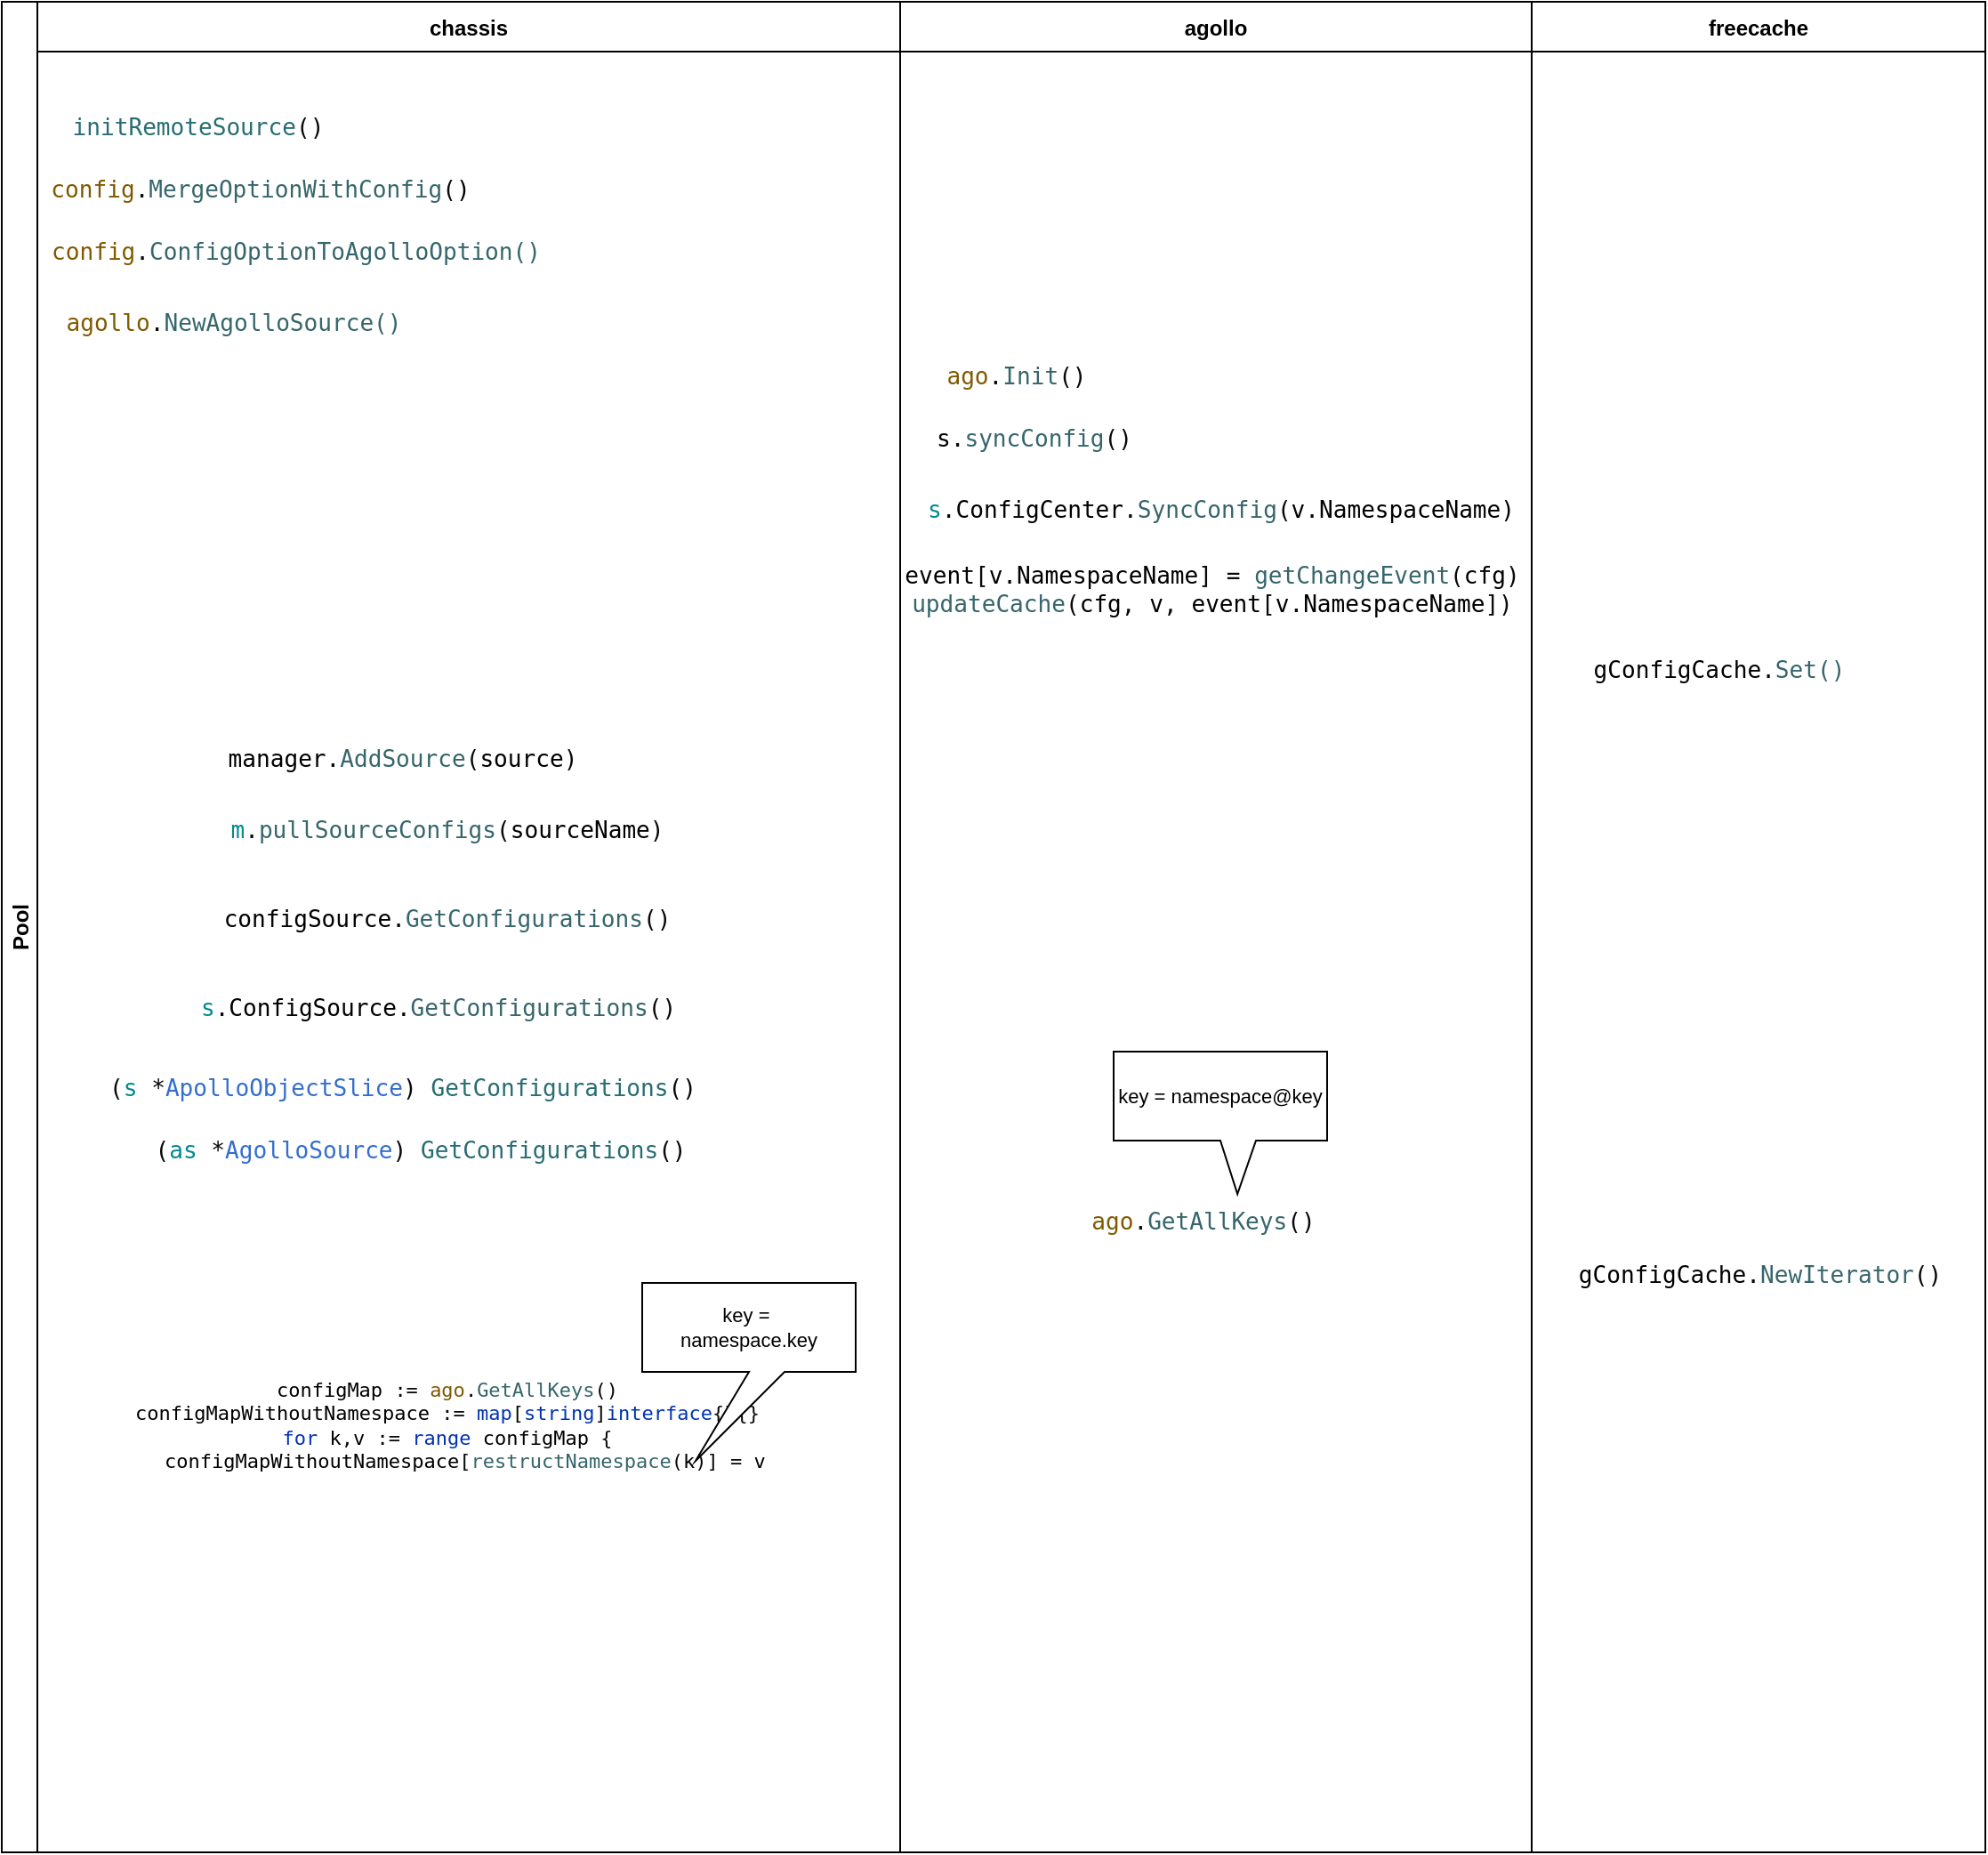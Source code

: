 <mxfile version="16.6.1" type="github">
  <diagram id="t7bcUUomW2BOegz2Xk4h" name="Page-1">
    <mxGraphModel dx="961" dy="618" grid="1" gridSize="10" guides="1" tooltips="1" connect="1" arrows="1" fold="1" page="1" pageScale="1" pageWidth="1200" pageHeight="1920" math="0" shadow="0">
      <root>
        <mxCell id="0" />
        <mxCell id="1" parent="0" />
        <mxCell id="iEwir_xT7ADvL_u3qVxk-1" value="Pool" style="swimlane;childLayout=stackLayout;resizeParent=1;resizeParentMax=0;startSize=20;horizontal=0;horizontalStack=1;" vertex="1" parent="1">
          <mxGeometry x="40" y="90" width="1115" height="1040" as="geometry" />
        </mxCell>
        <mxCell id="iEwir_xT7ADvL_u3qVxk-2" value="chassis" style="swimlane;startSize=28;" vertex="1" parent="iEwir_xT7ADvL_u3qVxk-1">
          <mxGeometry x="20" width="485" height="1040" as="geometry" />
        </mxCell>
        <mxCell id="iEwir_xT7ADvL_u3qVxk-6" value="&lt;pre style=&quot;background-color: #ffffff ; color: #080808 ; font-family: &amp;#34;jetbrains mono&amp;#34; , monospace ; font-size: 9.8pt&quot;&gt;&lt;span style=&quot;color: #286d73&quot;&gt;initRemoteSource&lt;/span&gt;()&lt;/pre&gt;" style="text;html=1;align=center;verticalAlign=middle;resizable=0;points=[];autosize=1;strokeColor=none;fillColor=none;" vertex="1" parent="iEwir_xT7ADvL_u3qVxk-2">
          <mxGeometry x="10" y="45" width="160" height="50" as="geometry" />
        </mxCell>
        <mxCell id="iEwir_xT7ADvL_u3qVxk-7" value="&lt;pre style=&quot;background-color: rgb(255 , 255 , 255) ; font-family: &amp;#34;jetbrains mono&amp;#34; , monospace ; font-size: 9.8pt&quot;&gt;&lt;span style=&quot;color: rgb(8 , 8 , 8)&quot;&gt;&lt;span style=&quot;color: #805900&quot;&gt;config&lt;/span&gt;.&lt;span style=&quot;color: #36666b&quot;&gt;MergeOptionWithConfig&lt;/span&gt;(&lt;/span&gt;)&lt;/pre&gt;" style="text;html=1;align=center;verticalAlign=middle;resizable=0;points=[];autosize=1;strokeColor=none;fillColor=none;" vertex="1" parent="iEwir_xT7ADvL_u3qVxk-2">
          <mxGeometry y="80" width="250" height="50" as="geometry" />
        </mxCell>
        <mxCell id="iEwir_xT7ADvL_u3qVxk-8" value="&lt;pre style=&quot;background-color: #ffffff ; color: #080808 ; font-family: &amp;#34;jetbrains mono&amp;#34; , monospace ; font-size: 9.8pt&quot;&gt;&lt;span style=&quot;color: #805900&quot;&gt;config&lt;/span&gt;.&lt;span style=&quot;color: #36666b&quot;&gt;ConfigOptionToAgolloOption()&lt;/span&gt;&lt;/pre&gt;" style="text;html=1;align=center;verticalAlign=middle;resizable=0;points=[];autosize=1;strokeColor=none;fillColor=none;" vertex="1" parent="iEwir_xT7ADvL_u3qVxk-2">
          <mxGeometry y="115" width="290" height="50" as="geometry" />
        </mxCell>
        <mxCell id="iEwir_xT7ADvL_u3qVxk-9" value="&lt;pre style=&quot;background-color: #ffffff ; color: #080808 ; font-family: &amp;#34;jetbrains mono&amp;#34; , monospace ; font-size: 9.8pt&quot;&gt;&lt;span style=&quot;color: #805900&quot;&gt;agollo&lt;/span&gt;.&lt;span style=&quot;color: #36666b&quot;&gt;NewAgolloSource()&lt;/span&gt;&lt;/pre&gt;" style="text;html=1;align=center;verticalAlign=middle;resizable=0;points=[];autosize=1;strokeColor=none;fillColor=none;" vertex="1" parent="iEwir_xT7ADvL_u3qVxk-2">
          <mxGeometry x="10" y="155" width="200" height="50" as="geometry" />
        </mxCell>
        <mxCell id="iEwir_xT7ADvL_u3qVxk-15" value="&lt;pre style=&quot;background-color: #ffffff ; color: #080808 ; font-family: &amp;#34;jetbrains mono&amp;#34; , monospace ; font-size: 9.8pt&quot;&gt;&lt;span style=&quot;color: #000000&quot;&gt;manager&lt;/span&gt;.&lt;span style=&quot;color: #36666b&quot;&gt;AddSource&lt;/span&gt;(&lt;span style=&quot;color: #000000&quot;&gt;source&lt;/span&gt;)&lt;/pre&gt;" style="text;html=1;align=center;verticalAlign=middle;resizable=0;points=[];autosize=1;strokeColor=none;fillColor=none;" vertex="1" parent="iEwir_xT7ADvL_u3qVxk-2">
          <mxGeometry x="100" y="400" width="210" height="50" as="geometry" />
        </mxCell>
        <mxCell id="iEwir_xT7ADvL_u3qVxk-16" value="&lt;pre style=&quot;background-color: #ffffff ; color: #080808 ; font-family: &amp;#34;jetbrains mono&amp;#34; , monospace ; font-size: 9.8pt&quot;&gt;&lt;span style=&quot;color: #008a91&quot;&gt;m&lt;/span&gt;.&lt;span style=&quot;color: #36666b&quot;&gt;pullSourceConfigs&lt;/span&gt;(&lt;span style=&quot;color: #000000&quot;&gt;sourceName&lt;/span&gt;)&lt;/pre&gt;" style="text;html=1;align=center;verticalAlign=middle;resizable=0;points=[];autosize=1;strokeColor=none;fillColor=none;" vertex="1" parent="iEwir_xT7ADvL_u3qVxk-2">
          <mxGeometry x="100" y="440" width="260" height="50" as="geometry" />
        </mxCell>
        <mxCell id="iEwir_xT7ADvL_u3qVxk-17" value="&lt;pre style=&quot;background-color: #ffffff ; color: #080808 ; font-family: &amp;#34;jetbrains mono&amp;#34; , monospace ; font-size: 9.8pt&quot;&gt;&lt;span style=&quot;color: #000000&quot;&gt;configSource&lt;/span&gt;.&lt;span style=&quot;color: #36666b&quot;&gt;GetConfigurations&lt;/span&gt;()&lt;/pre&gt;" style="text;html=1;align=center;verticalAlign=middle;resizable=0;points=[];autosize=1;strokeColor=none;fillColor=none;" vertex="1" parent="iEwir_xT7ADvL_u3qVxk-2">
          <mxGeometry x="95" y="490" width="270" height="50" as="geometry" />
        </mxCell>
        <mxCell id="iEwir_xT7ADvL_u3qVxk-18" value="&lt;pre style=&quot;background-color: #ffffff ; color: #080808 ; font-family: &amp;#34;jetbrains mono&amp;#34; , monospace ; font-size: 9.8pt&quot;&gt;&lt;span style=&quot;color: #008a91&quot;&gt;s&lt;/span&gt;.&lt;span style=&quot;color: #000000&quot;&gt;ConfigSource&lt;/span&gt;.&lt;span style=&quot;color: #36666b&quot;&gt;GetConfigurations&lt;/span&gt;()&lt;/pre&gt;" style="text;html=1;align=center;verticalAlign=middle;resizable=0;points=[];autosize=1;strokeColor=none;fillColor=none;" vertex="1" parent="iEwir_xT7ADvL_u3qVxk-2">
          <mxGeometry x="85" y="540" width="280" height="50" as="geometry" />
        </mxCell>
        <mxCell id="iEwir_xT7ADvL_u3qVxk-19" value="&lt;pre style=&quot;background-color: #ffffff ; color: #080808 ; font-family: &amp;#34;jetbrains mono&amp;#34; , monospace ; font-size: 9.8pt&quot;&gt;(&lt;span style=&quot;color: #008a91&quot;&gt;s &lt;/span&gt;*&lt;span style=&quot;color: #336ecc&quot;&gt;ApolloObjectSlice&lt;/span&gt;) &lt;span style=&quot;color: #286d73&quot;&gt;GetConfigurations&lt;/span&gt;()&lt;/pre&gt;" style="text;html=1;align=center;verticalAlign=middle;resizable=0;points=[];autosize=1;strokeColor=none;fillColor=none;" vertex="1" parent="iEwir_xT7ADvL_u3qVxk-2">
          <mxGeometry x="30" y="585" width="350" height="50" as="geometry" />
        </mxCell>
        <mxCell id="iEwir_xT7ADvL_u3qVxk-20" value="&lt;pre style=&quot;background-color: #ffffff ; color: #080808 ; font-family: &amp;#34;jetbrains mono&amp;#34; , monospace ; font-size: 9.8pt&quot;&gt;(&lt;span style=&quot;color: #008a91&quot;&gt;as &lt;/span&gt;*&lt;span style=&quot;color: #336ecc&quot;&gt;AgolloSource&lt;/span&gt;) &lt;span style=&quot;color: #286d73&quot;&gt;GetConfigurations&lt;/span&gt;()&lt;/pre&gt;" style="text;html=1;align=center;verticalAlign=middle;resizable=0;points=[];autosize=1;strokeColor=none;fillColor=none;" vertex="1" parent="iEwir_xT7ADvL_u3qVxk-2">
          <mxGeometry x="60" y="620" width="310" height="50" as="geometry" />
        </mxCell>
        <mxCell id="iEwir_xT7ADvL_u3qVxk-24" value="&lt;pre style=&quot;background-color: rgb(255 , 255 , 255) ; color: rgb(8 , 8 , 8) ; font-family: &amp;#34;jetbrains mono&amp;#34; , monospace ; font-size: 11px&quot;&gt;&lt;span style=&quot;color: rgb(0 , 0 , 0) ; font-size: 11px&quot;&gt;configMap &lt;/span&gt;:= &lt;span style=&quot;color: rgb(128 , 89 , 0) ; font-size: 11px&quot;&gt;ago&lt;/span&gt;.&lt;span style=&quot;color: rgb(54 , 102 , 107) ; font-size: 11px&quot;&gt;GetAllKeys&lt;/span&gt;()&lt;br style=&quot;font-size: 11px&quot;&gt;&lt;span style=&quot;color: rgb(0 , 0 , 0) ; font-size: 11px&quot;&gt;configMapWithoutNamespace &lt;/span&gt;:= &lt;span style=&quot;color: rgb(0 , 51 , 179) ; font-size: 11px&quot;&gt;map&lt;/span&gt;[&lt;span style=&quot;color: rgb(0 , 51 , 179) ; font-size: 11px&quot;&gt;string&lt;/span&gt;]&lt;span style=&quot;color: rgb(0 , 51 , 179) ; font-size: 11px&quot;&gt;interface&lt;/span&gt;{}{}&lt;br style=&quot;font-size: 11px&quot;&gt;&lt;span style=&quot;color: rgb(0 , 51 , 179) ; font-size: 11px&quot;&gt;for &lt;/span&gt;&lt;span style=&quot;color: rgb(0 , 0 , 0) ; font-size: 11px&quot;&gt;k&lt;/span&gt;,&lt;span style=&quot;color: rgb(0 , 0 , 0) ; font-size: 11px&quot;&gt;v &lt;/span&gt;:= &lt;span style=&quot;color: rgb(0 , 51 , 179) ; font-size: 11px&quot;&gt;range &lt;/span&gt;&lt;span style=&quot;color: rgb(0 , 0 , 0) ; font-size: 11px&quot;&gt;configMap &lt;/span&gt;{&lt;br style=&quot;font-size: 11px&quot;&gt;   &lt;span style=&quot;color: rgb(0 , 0 , 0) ; font-size: 11px&quot;&gt;configMapWithoutNamespace&lt;/span&gt;[&lt;span style=&quot;color: rgb(54 , 102 , 107) ; font-size: 11px&quot;&gt;restructNamespace&lt;/span&gt;(&lt;span style=&quot;color: rgb(0 , 0 , 0) ; font-size: 11px&quot;&gt;k&lt;/span&gt;)] = &lt;span style=&quot;color: rgb(0 , 0 , 0) ; font-size: 11px&quot;&gt;v&lt;/span&gt;&lt;br&gt;&lt;/pre&gt;" style="text;html=1;align=center;verticalAlign=middle;resizable=0;points=[];autosize=1;strokeColor=none;fillColor=none;" vertex="1" parent="iEwir_xT7ADvL_u3qVxk-2">
          <mxGeometry x="30" y="760" width="400" height="80" as="geometry" />
        </mxCell>
        <mxCell id="iEwir_xT7ADvL_u3qVxk-27" value="key =&amp;nbsp;&lt;br&gt;namespace.key" style="shape=callout;whiteSpace=wrap;html=1;perimeter=calloutPerimeter;fontSize=11;position2=0.25;base=20;size=50;position=0.5;" vertex="1" parent="iEwir_xT7ADvL_u3qVxk-2">
          <mxGeometry x="340" y="720" width="120" height="100" as="geometry" />
        </mxCell>
        <mxCell id="iEwir_xT7ADvL_u3qVxk-3" value="agollo" style="swimlane;startSize=28;" vertex="1" parent="iEwir_xT7ADvL_u3qVxk-1">
          <mxGeometry x="505" width="355" height="1040" as="geometry" />
        </mxCell>
        <mxCell id="iEwir_xT7ADvL_u3qVxk-10" value="&lt;pre style=&quot;background-color: #ffffff ; color: #080808 ; font-family: &amp;#34;jetbrains mono&amp;#34; , monospace ; font-size: 9.8pt&quot;&gt;&lt;span style=&quot;color: #805900&quot;&gt;ago&lt;/span&gt;.&lt;span style=&quot;color: #36666b&quot;&gt;Init&lt;/span&gt;()&lt;/pre&gt;" style="text;html=1;align=center;verticalAlign=middle;resizable=0;points=[];autosize=1;strokeColor=none;fillColor=none;" vertex="1" parent="iEwir_xT7ADvL_u3qVxk-3">
          <mxGeometry x="20" y="185" width="90" height="50" as="geometry" />
        </mxCell>
        <mxCell id="iEwir_xT7ADvL_u3qVxk-11" value="&lt;pre style=&quot;background-color: #ffffff ; color: #080808 ; font-family: &amp;#34;jetbrains mono&amp;#34; , monospace ; font-size: 9.8pt&quot;&gt;&lt;span style=&quot;color: #000000&quot;&gt;s&lt;/span&gt;.&lt;span style=&quot;color: #36666b&quot;&gt;syncConfig&lt;/span&gt;()&lt;/pre&gt;" style="text;html=1;align=center;verticalAlign=middle;resizable=0;points=[];autosize=1;strokeColor=none;fillColor=none;" vertex="1" parent="iEwir_xT7ADvL_u3qVxk-3">
          <mxGeometry x="10" y="220" width="130" height="50" as="geometry" />
        </mxCell>
        <mxCell id="iEwir_xT7ADvL_u3qVxk-12" value="&lt;pre style=&quot;background-color: #ffffff ; color: #080808 ; font-family: &amp;#34;jetbrains mono&amp;#34; , monospace ; font-size: 9.8pt&quot;&gt;&lt;span style=&quot;color: #008a91&quot;&gt;s&lt;/span&gt;.&lt;span style=&quot;color: #000000&quot;&gt;ConfigCenter&lt;/span&gt;.&lt;span style=&quot;color: #36666b&quot;&gt;SyncConfig&lt;/span&gt;(&lt;span style=&quot;color: #000000&quot;&gt;v&lt;/span&gt;.&lt;span style=&quot;color: #000000&quot;&gt;NamespaceName)&lt;/span&gt;&lt;/pre&gt;" style="text;html=1;align=center;verticalAlign=middle;resizable=0;points=[];autosize=1;strokeColor=none;fillColor=none;" vertex="1" parent="iEwir_xT7ADvL_u3qVxk-3">
          <mxGeometry x="5" y="260" width="350" height="50" as="geometry" />
        </mxCell>
        <mxCell id="iEwir_xT7ADvL_u3qVxk-13" value="&lt;pre style=&quot;background-color: #ffffff ; color: #080808 ; font-family: &amp;#34;jetbrains mono&amp;#34; , monospace ; font-size: 9.8pt&quot;&gt;&lt;span style=&quot;color: #000000&quot;&gt;event&lt;/span&gt;[&lt;span style=&quot;color: #000000&quot;&gt;v&lt;/span&gt;.&lt;span style=&quot;color: #000000&quot;&gt;NamespaceName&lt;/span&gt;] = &lt;span style=&quot;color: #36666b&quot;&gt;getChangeEvent&lt;/span&gt;(&lt;span style=&quot;color: #000000&quot;&gt;cfg&lt;/span&gt;)&lt;br&gt;&lt;span style=&quot;color: #36666b&quot;&gt;updateCache&lt;/span&gt;(&lt;span style=&quot;color: #000000&quot;&gt;cfg&lt;/span&gt;, &lt;span style=&quot;color: #000000&quot;&gt;v&lt;/span&gt;, &lt;span style=&quot;color: #000000&quot;&gt;event&lt;/span&gt;[&lt;span style=&quot;color: #000000&quot;&gt;v&lt;/span&gt;.&lt;span style=&quot;color: #000000&quot;&gt;NamespaceName&lt;/span&gt;])&lt;/pre&gt;" style="text;html=1;align=center;verticalAlign=middle;resizable=0;points=[];autosize=1;strokeColor=none;fillColor=none;" vertex="1" parent="iEwir_xT7ADvL_u3qVxk-3">
          <mxGeometry x="-5" y="300" width="360" height="60" as="geometry" />
        </mxCell>
        <mxCell id="iEwir_xT7ADvL_u3qVxk-21" value="&lt;pre style=&quot;background-color: #ffffff ; color: #080808 ; font-family: &amp;#34;jetbrains mono&amp;#34; , monospace ; font-size: 9.8pt&quot;&gt;&lt;span style=&quot;color: #805900&quot;&gt;ago&lt;/span&gt;.&lt;span style=&quot;color: #36666b&quot;&gt;GetAllKeys&lt;/span&gt;()&lt;/pre&gt;" style="text;html=1;align=center;verticalAlign=middle;resizable=0;points=[];autosize=1;strokeColor=none;fillColor=none;" vertex="1" parent="iEwir_xT7ADvL_u3qVxk-3">
          <mxGeometry x="100" y="660" width="140" height="50" as="geometry" />
        </mxCell>
        <mxCell id="iEwir_xT7ADvL_u3qVxk-26" value="key = namespace@key" style="shape=callout;whiteSpace=wrap;html=1;perimeter=calloutPerimeter;fontSize=11;position2=0.58;" vertex="1" parent="iEwir_xT7ADvL_u3qVxk-3">
          <mxGeometry x="120" y="590" width="120" height="80" as="geometry" />
        </mxCell>
        <mxCell id="iEwir_xT7ADvL_u3qVxk-4" value="freecache" style="swimlane;startSize=28;" vertex="1" parent="iEwir_xT7ADvL_u3qVxk-1">
          <mxGeometry x="860" width="255" height="1040" as="geometry" />
        </mxCell>
        <mxCell id="iEwir_xT7ADvL_u3qVxk-14" value="&lt;pre style=&quot;background-color: #ffffff ; color: #080808 ; font-family: &amp;#34;jetbrains mono&amp;#34; , monospace ; font-size: 9.8pt&quot;&gt;&lt;span style=&quot;color: #000000&quot;&gt;gConfigCache&lt;/span&gt;.&lt;span style=&quot;color: #36666b&quot;&gt;Set()&lt;/span&gt;&lt;/pre&gt;" style="text;html=1;align=center;verticalAlign=middle;resizable=0;points=[];autosize=1;strokeColor=none;fillColor=none;" vertex="1" parent="iEwir_xT7ADvL_u3qVxk-4">
          <mxGeometry x="25" y="350" width="160" height="50" as="geometry" />
        </mxCell>
        <mxCell id="iEwir_xT7ADvL_u3qVxk-23" value="&lt;pre style=&quot;background-color: #ffffff ; color: #080808 ; font-family: &amp;#34;jetbrains mono&amp;#34; , monospace ; font-size: 9.8pt&quot;&gt;&lt;span style=&quot;color: #000000&quot;&gt;gConfigCache&lt;/span&gt;.&lt;span style=&quot;color: #36666b&quot;&gt;NewIterator&lt;/span&gt;()&lt;/pre&gt;" style="text;html=1;align=center;verticalAlign=middle;resizable=0;points=[];autosize=1;strokeColor=none;fillColor=none;" vertex="1" parent="iEwir_xT7ADvL_u3qVxk-4">
          <mxGeometry x="17.5" y="690" width="220" height="50" as="geometry" />
        </mxCell>
      </root>
    </mxGraphModel>
  </diagram>
</mxfile>
